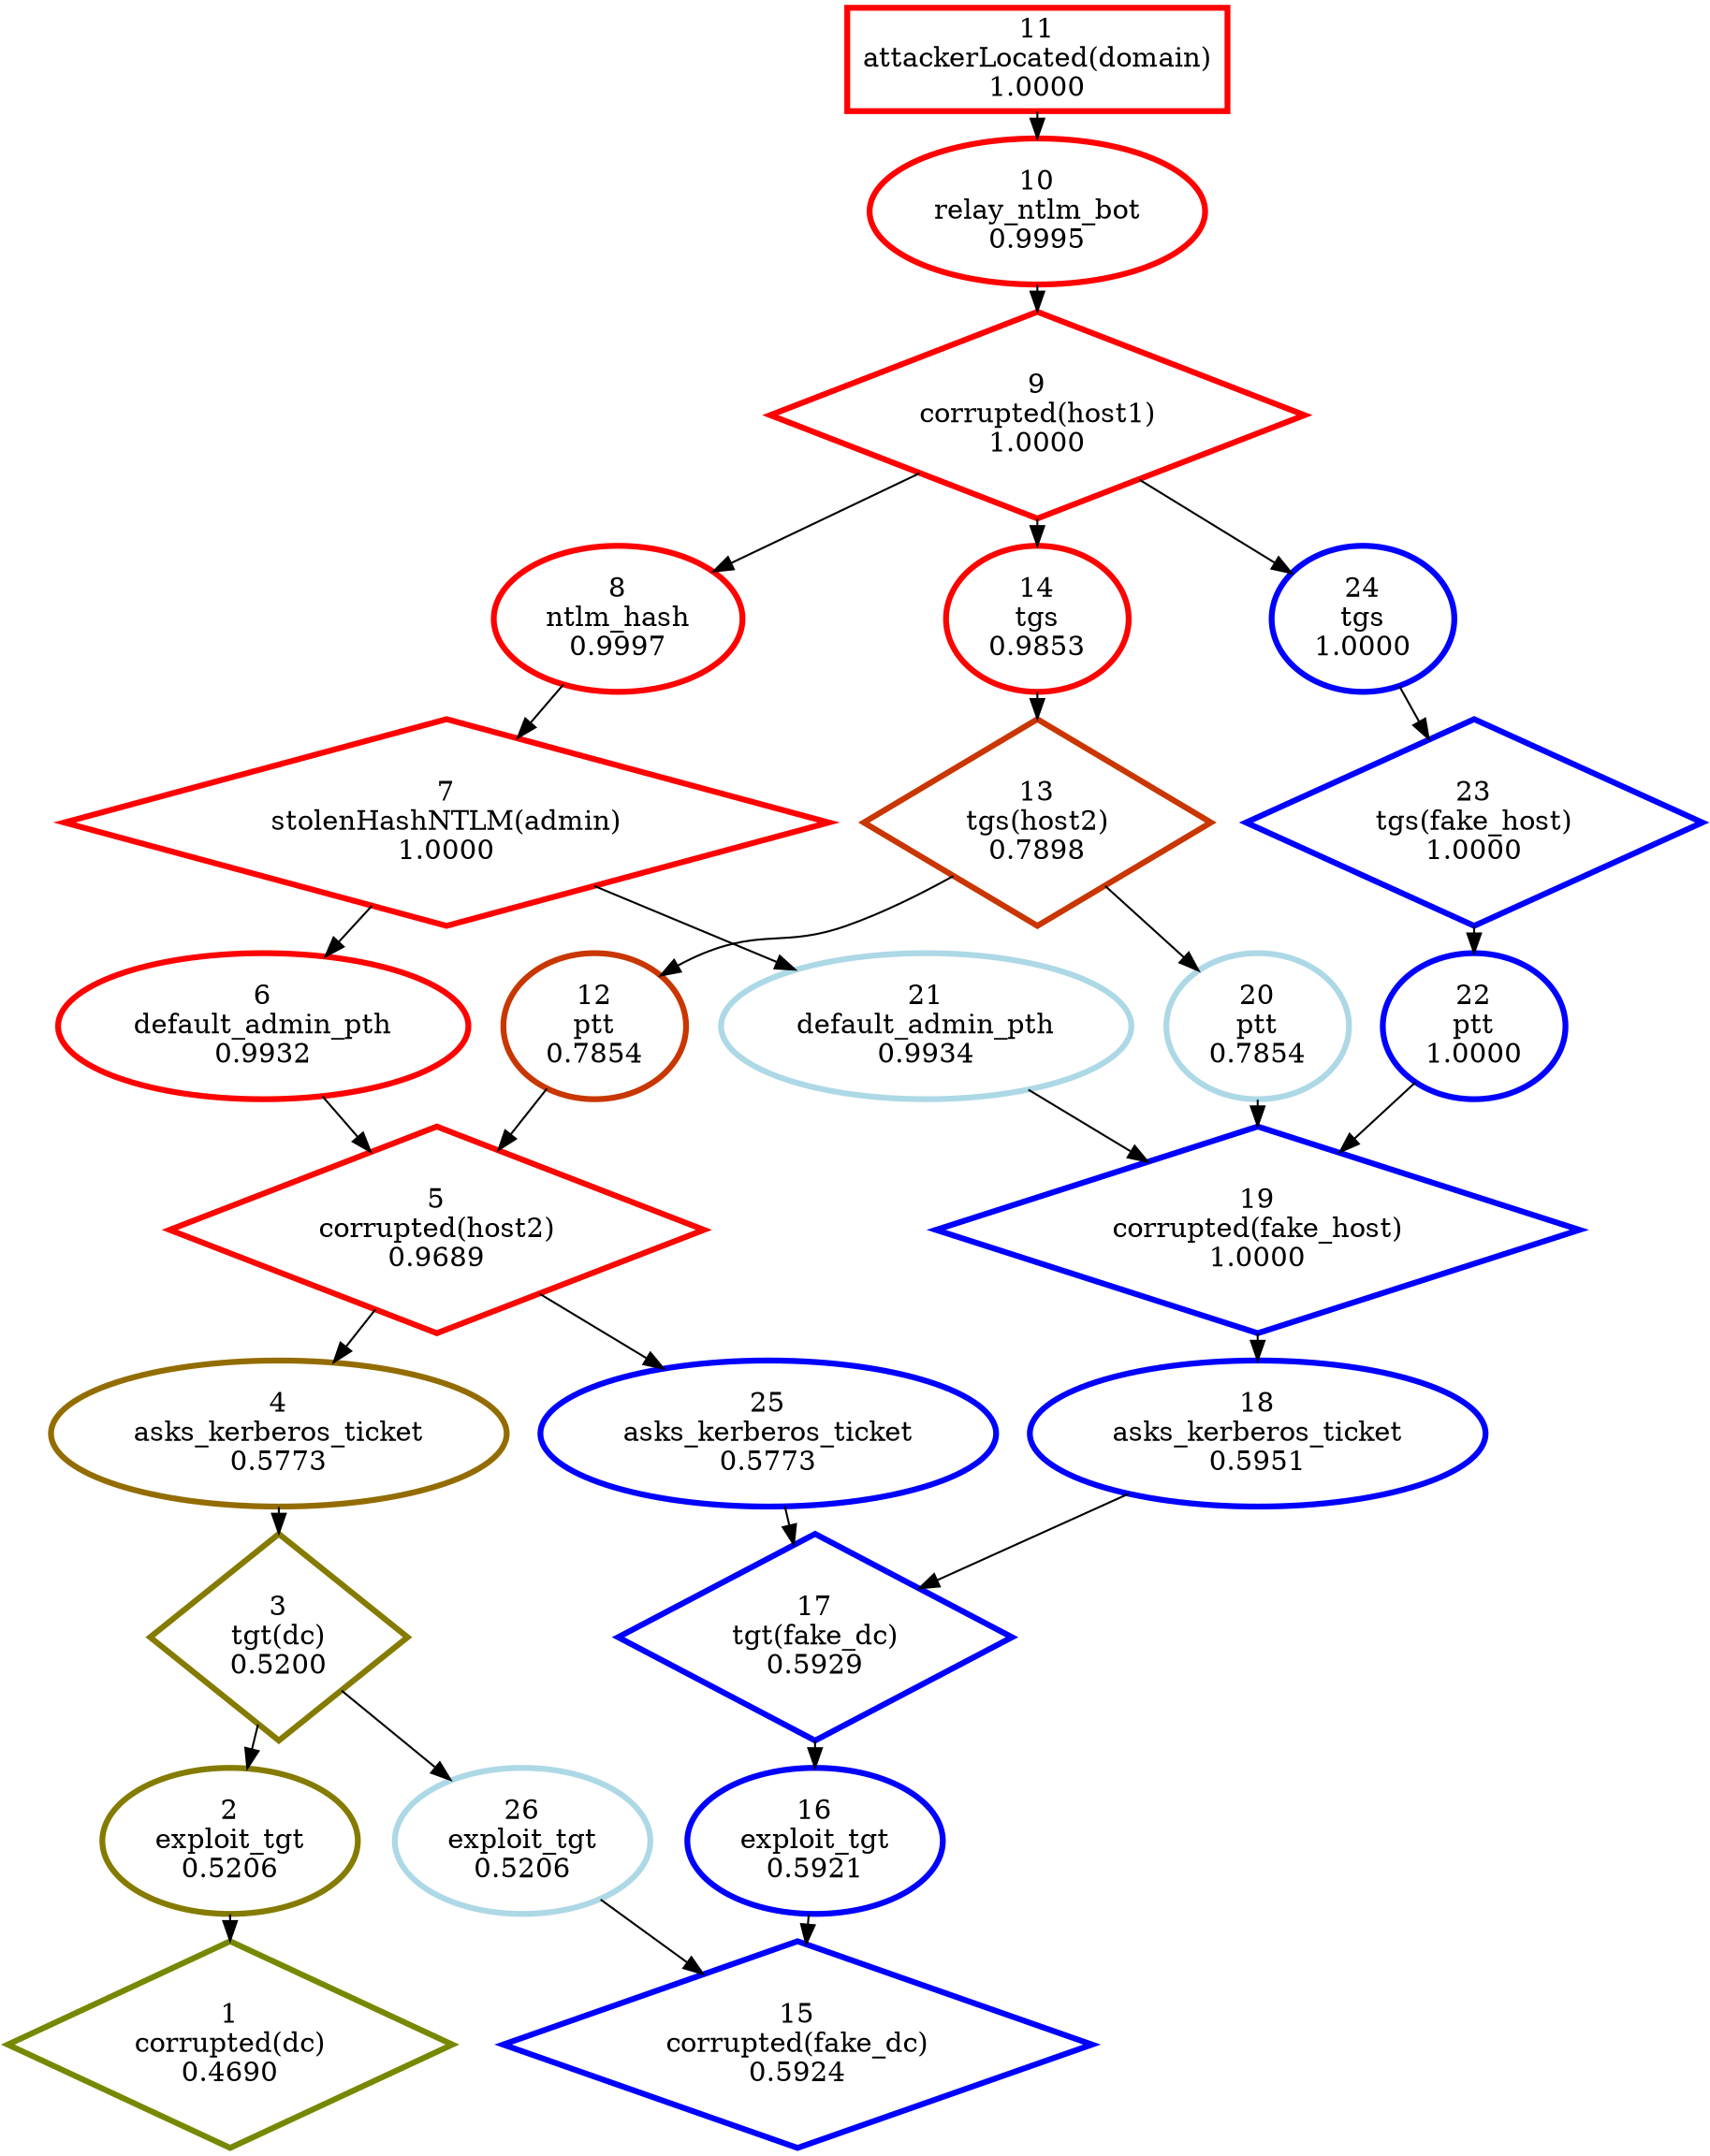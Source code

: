 digraph G {
ranksep=0.2;
  "1" [label="1\ncorrupted(dc)\n0.4690", color="#778800", penwidth=3, shape="diamond"];
  "2" [label="2\nexploit_tgt\n0.5206", color="#847B00", penwidth=3, shape="ellipse"];
  "3" [label="3\ntgt(dc)\n0.5200", color="#847B00", penwidth=3, shape="diamond"];
  "4" [label="4\nasks_kerberos_ticket\n0.5773", color="#936C00", penwidth=3, shape="ellipse"];
  "5" [label="5\ncorrupted(host2)\n0.9689", color="#F70800", penwidth=3, shape="diamond"];
  "6" [label="6\ndefault_admin_pth\n0.9932", color="#FD0200", penwidth=3, shape="ellipse"];
  "7" [label="7\nstolenHashNTLM(admin)\n1.0000", color="#FF0000", penwidth=3, shape="diamond"];
  "8" [label="8\nntlm_hash\n0.9997", color="#FE0100", penwidth=3, shape="ellipse"];
  "9" [label="9\ncorrupted(host1)\n1.0000", color="#FF0000", penwidth=3, shape="diamond"];
  "10" [label="10\nrelay_ntlm_bot\n0.9995", color="#FE0100", penwidth=3, shape="ellipse"];
  "11" [label="11\nattackerLocated(domain)\n1.0000", color="#FE0100", penwidth=3, shape="box"];
  "12" [label="12\nptt\n0.7854", color="#C83700", penwidth=3, shape="ellipse"];
  "13" [label="13\ntgs(host2)\n0.7898", color="#C93600", penwidth=3, shape="diamond"];
  "14" [label="14\ntgs\n0.9853", color="#FB0400", penwidth=3, shape="ellipse"];
  "15" [label="15\ncorrupted(fake_dc)\n0.5924", color="blue", penwidth=3, shape="diamond"];
  "16" [label="16\nexploit_tgt\n0.5921", color="blue", penwidth=3, shape="ellipse"];
  "17" [label="17\ntgt(fake_dc)\n0.5929", color="blue", penwidth=3, shape="diamond"];
  "18" [label="18\nasks_kerberos_ticket\n0.5951", color="blue", penwidth=3, shape="ellipse"];
  "19" [label="19\ncorrupted(fake_host)\n1.0000", color="blue", penwidth=3, shape="diamond"];
  "20" [label="20\nptt\n0.7854", color="lightblue", penwidth=3, shape="ellipse"];
  "21" [label="21\ndefault_admin_pth\n0.9934", color="lightblue", penwidth=3, shape="ellipse"];
  "22" [label="22\nptt\n1.0000", color="blue", penwidth=3, shape="ellipse"];
  "23" [label="23\ntgs(fake_host)\n1.0000", color="blue", penwidth=3, shape="diamond"];
  "24" [label="24\ntgs\n1.0000", color="blue", penwidth=3, shape="ellipse"];
  "25" [label="25\nasks_kerberos_ticket\n0.5773", color="blue", penwidth=3, shape="ellipse"];
  "26" [label="26\nexploit_tgt\n0.5206", color="lightblue", penwidth=3, shape="ellipse"];
  "11" -> "10";
  "10" -> "9";
  "9" -> "8";
  "9" -> "14";
  "9" -> "24";
  "8" -> "7";
  "7" -> "6";
  "7" -> "21";
  "6" -> "5";
  "5" -> "4";
  "5" -> "25";
  "14" -> "13";
  "13" -> "12";
  "13" -> "20";
  "12" -> "5";
  "4" -> "3";
  "3" -> "2";
  "3" -> "26";
  "2" -> "1";
  "20" -> "19";
  "19" -> "18";
  "21" -> "19";
  "24" -> "23";
  "23" -> "22";
  "22" -> "19";
  "18" -> "17";
  "17" -> "16";
  "25" -> "17";
  "16" -> "15";
  "26" -> "15";
}